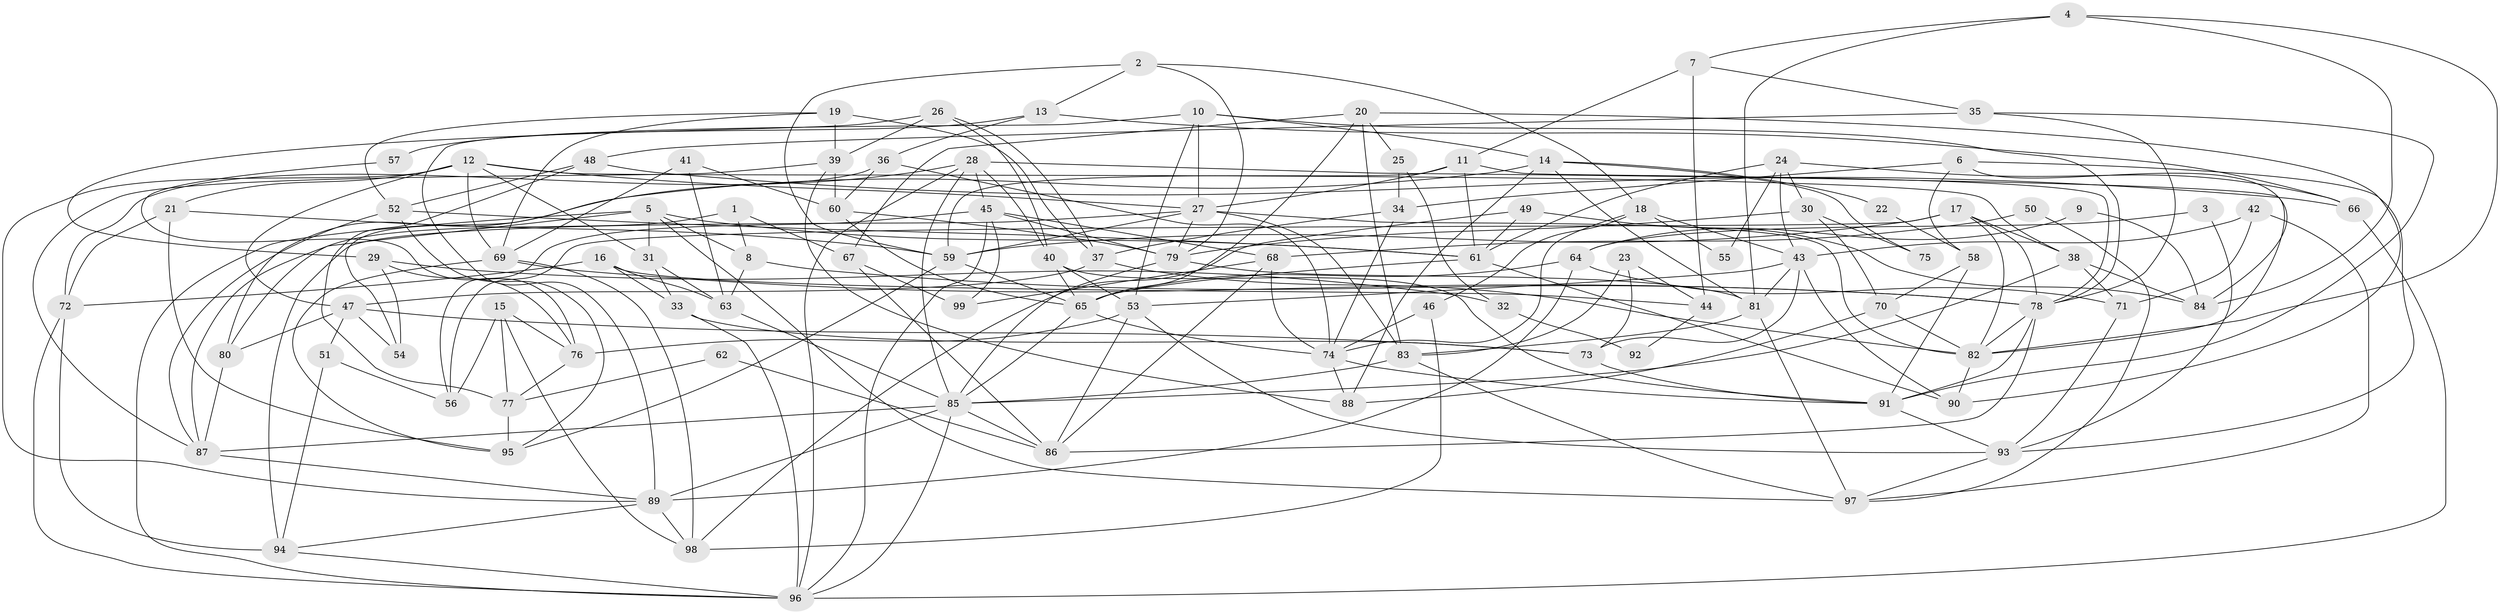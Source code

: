 // original degree distribution, {3: 0.2695035460992908, 5: 0.19148936170212766, 2: 0.11347517730496454, 4: 0.2978723404255319, 6: 0.0851063829787234, 7: 0.03546099290780142, 8: 0.0070921985815602835}
// Generated by graph-tools (version 1.1) at 2025/37/03/04/25 23:37:09]
// undirected, 99 vertices, 234 edges
graph export_dot {
  node [color=gray90,style=filled];
  1;
  2;
  3;
  4;
  5;
  6;
  7;
  8;
  9;
  10;
  11;
  12;
  13;
  14;
  15;
  16;
  17;
  18;
  19;
  20;
  21;
  22;
  23;
  24;
  25;
  26;
  27;
  28;
  29;
  30;
  31;
  32;
  33;
  34;
  35;
  36;
  37;
  38;
  39;
  40;
  41;
  42;
  43;
  44;
  45;
  46;
  47;
  48;
  49;
  50;
  51;
  52;
  53;
  54;
  55;
  56;
  57;
  58;
  59;
  60;
  61;
  62;
  63;
  64;
  65;
  66;
  67;
  68;
  69;
  70;
  71;
  72;
  73;
  74;
  75;
  76;
  77;
  78;
  79;
  80;
  81;
  82;
  83;
  84;
  85;
  86;
  87;
  88;
  89;
  90;
  91;
  92;
  93;
  94;
  95;
  96;
  97;
  98;
  99;
  1 -- 8 [weight=1.0];
  1 -- 67 [weight=1.0];
  1 -- 87 [weight=1.0];
  2 -- 13 [weight=1.0];
  2 -- 18 [weight=1.0];
  2 -- 59 [weight=1.0];
  2 -- 79 [weight=1.0];
  3 -- 64 [weight=1.0];
  3 -- 93 [weight=1.0];
  4 -- 7 [weight=1.0];
  4 -- 81 [weight=1.0];
  4 -- 82 [weight=1.0];
  4 -- 84 [weight=1.0];
  5 -- 8 [weight=1.0];
  5 -- 31 [weight=1.0];
  5 -- 61 [weight=1.0];
  5 -- 80 [weight=1.0];
  5 -- 96 [weight=1.0];
  5 -- 97 [weight=1.0];
  6 -- 34 [weight=1.0];
  6 -- 58 [weight=1.0];
  6 -- 84 [weight=1.0];
  6 -- 93 [weight=1.0];
  7 -- 11 [weight=1.0];
  7 -- 35 [weight=1.0];
  7 -- 44 [weight=1.0];
  8 -- 63 [weight=1.0];
  8 -- 78 [weight=1.0];
  9 -- 64 [weight=1.0];
  9 -- 84 [weight=1.0];
  10 -- 14 [weight=1.0];
  10 -- 27 [weight=1.0];
  10 -- 53 [weight=1.0];
  10 -- 78 [weight=1.0];
  10 -- 89 [weight=1.0];
  11 -- 27 [weight=1.0];
  11 -- 59 [weight=1.0];
  11 -- 61 [weight=1.0];
  11 -- 78 [weight=1.0];
  12 -- 21 [weight=1.0];
  12 -- 27 [weight=1.0];
  12 -- 31 [weight=1.0];
  12 -- 38 [weight=1.0];
  12 -- 47 [weight=1.0];
  12 -- 69 [weight=1.0];
  12 -- 89 [weight=1.0];
  13 -- 36 [weight=1.0];
  13 -- 57 [weight=1.0];
  13 -- 66 [weight=1.0];
  14 -- 22 [weight=1.0];
  14 -- 75 [weight=1.0];
  14 -- 80 [weight=1.0];
  14 -- 81 [weight=1.0];
  14 -- 88 [weight=1.0];
  15 -- 56 [weight=1.0];
  15 -- 76 [weight=1.0];
  15 -- 77 [weight=1.0];
  15 -- 98 [weight=1.0];
  16 -- 33 [weight=1.0];
  16 -- 44 [weight=1.0];
  16 -- 63 [weight=1.0];
  16 -- 72 [weight=1.0];
  17 -- 38 [weight=1.0];
  17 -- 56 [weight=1.0];
  17 -- 59 [weight=1.0];
  17 -- 78 [weight=1.0];
  17 -- 82 [weight=1.0];
  18 -- 43 [weight=2.0];
  18 -- 46 [weight=1.0];
  18 -- 55 [weight=1.0];
  18 -- 74 [weight=1.0];
  19 -- 37 [weight=1.0];
  19 -- 39 [weight=1.0];
  19 -- 52 [weight=1.0];
  19 -- 69 [weight=1.0];
  20 -- 25 [weight=1.0];
  20 -- 65 [weight=1.0];
  20 -- 67 [weight=1.0];
  20 -- 83 [weight=1.0];
  20 -- 90 [weight=1.0];
  21 -- 59 [weight=1.0];
  21 -- 72 [weight=1.0];
  21 -- 95 [weight=1.0];
  22 -- 58 [weight=1.0];
  23 -- 44 [weight=1.0];
  23 -- 73 [weight=1.0];
  23 -- 83 [weight=1.0];
  24 -- 30 [weight=1.0];
  24 -- 43 [weight=1.0];
  24 -- 55 [weight=1.0];
  24 -- 61 [weight=1.0];
  24 -- 66 [weight=1.0];
  25 -- 32 [weight=1.0];
  25 -- 34 [weight=1.0];
  26 -- 29 [weight=1.0];
  26 -- 37 [weight=1.0];
  26 -- 39 [weight=1.0];
  26 -- 40 [weight=1.0];
  27 -- 59 [weight=1.0];
  27 -- 79 [weight=1.0];
  27 -- 82 [weight=1.0];
  27 -- 83 [weight=1.0];
  27 -- 94 [weight=1.0];
  28 -- 40 [weight=1.0];
  28 -- 45 [weight=1.0];
  28 -- 54 [weight=1.0];
  28 -- 82 [weight=1.0];
  28 -- 85 [weight=1.0];
  28 -- 96 [weight=1.0];
  29 -- 32 [weight=1.0];
  29 -- 54 [weight=1.0];
  29 -- 76 [weight=1.0];
  30 -- 70 [weight=1.0];
  30 -- 75 [weight=1.0];
  30 -- 79 [weight=1.0];
  31 -- 33 [weight=1.0];
  31 -- 63 [weight=1.0];
  32 -- 92 [weight=1.0];
  33 -- 73 [weight=1.0];
  33 -- 96 [weight=1.0];
  34 -- 37 [weight=1.0];
  34 -- 74 [weight=1.0];
  35 -- 48 [weight=1.0];
  35 -- 78 [weight=1.0];
  35 -- 91 [weight=1.0];
  36 -- 60 [weight=1.0];
  36 -- 72 [weight=1.0];
  36 -- 74 [weight=1.0];
  37 -- 47 [weight=1.0];
  37 -- 82 [weight=2.0];
  38 -- 71 [weight=1.0];
  38 -- 84 [weight=1.0];
  38 -- 85 [weight=1.0];
  39 -- 60 [weight=1.0];
  39 -- 87 [weight=1.0];
  39 -- 88 [weight=1.0];
  40 -- 53 [weight=1.0];
  40 -- 65 [weight=1.0];
  40 -- 91 [weight=1.0];
  41 -- 60 [weight=1.0];
  41 -- 63 [weight=1.0];
  41 -- 69 [weight=1.0];
  42 -- 43 [weight=1.0];
  42 -- 71 [weight=2.0];
  42 -- 97 [weight=1.0];
  43 -- 53 [weight=1.0];
  43 -- 73 [weight=1.0];
  43 -- 81 [weight=1.0];
  43 -- 90 [weight=1.0];
  44 -- 92 [weight=1.0];
  45 -- 56 [weight=1.0];
  45 -- 68 [weight=1.0];
  45 -- 79 [weight=1.0];
  45 -- 96 [weight=1.0];
  45 -- 99 [weight=1.0];
  46 -- 74 [weight=1.0];
  46 -- 98 [weight=1.0];
  47 -- 51 [weight=1.0];
  47 -- 54 [weight=1.0];
  47 -- 73 [weight=1.0];
  47 -- 80 [weight=1.0];
  48 -- 52 [weight=1.0];
  48 -- 66 [weight=1.0];
  48 -- 77 [weight=1.0];
  49 -- 61 [weight=1.0];
  49 -- 84 [weight=1.0];
  49 -- 98 [weight=1.0];
  50 -- 68 [weight=1.0];
  50 -- 97 [weight=1.0];
  51 -- 56 [weight=1.0];
  51 -- 94 [weight=1.0];
  52 -- 61 [weight=1.0];
  52 -- 87 [weight=1.0];
  52 -- 95 [weight=2.0];
  53 -- 76 [weight=1.0];
  53 -- 86 [weight=1.0];
  53 -- 93 [weight=1.0];
  57 -- 76 [weight=1.0];
  58 -- 70 [weight=1.0];
  58 -- 91 [weight=1.0];
  59 -- 65 [weight=1.0];
  59 -- 95 [weight=1.0];
  60 -- 65 [weight=1.0];
  60 -- 79 [weight=1.0];
  61 -- 65 [weight=1.0];
  61 -- 90 [weight=1.0];
  62 -- 77 [weight=1.0];
  62 -- 86 [weight=1.0];
  63 -- 85 [weight=1.0];
  64 -- 65 [weight=1.0];
  64 -- 71 [weight=1.0];
  64 -- 89 [weight=1.0];
  65 -- 74 [weight=1.0];
  65 -- 85 [weight=1.0];
  66 -- 96 [weight=1.0];
  67 -- 86 [weight=1.0];
  67 -- 99 [weight=1.0];
  68 -- 74 [weight=1.0];
  68 -- 86 [weight=1.0];
  68 -- 99 [weight=1.0];
  69 -- 78 [weight=2.0];
  69 -- 95 [weight=1.0];
  69 -- 98 [weight=1.0];
  70 -- 82 [weight=1.0];
  70 -- 88 [weight=1.0];
  71 -- 93 [weight=1.0];
  72 -- 94 [weight=1.0];
  72 -- 96 [weight=1.0];
  73 -- 91 [weight=1.0];
  74 -- 88 [weight=1.0];
  74 -- 91 [weight=1.0];
  76 -- 77 [weight=1.0];
  77 -- 95 [weight=1.0];
  78 -- 82 [weight=1.0];
  78 -- 86 [weight=1.0];
  78 -- 91 [weight=1.0];
  79 -- 81 [weight=1.0];
  79 -- 85 [weight=1.0];
  80 -- 87 [weight=1.0];
  81 -- 83 [weight=1.0];
  81 -- 97 [weight=1.0];
  82 -- 90 [weight=1.0];
  83 -- 85 [weight=1.0];
  83 -- 97 [weight=1.0];
  85 -- 86 [weight=1.0];
  85 -- 87 [weight=1.0];
  85 -- 89 [weight=1.0];
  85 -- 96 [weight=1.0];
  87 -- 89 [weight=1.0];
  89 -- 94 [weight=1.0];
  89 -- 98 [weight=1.0];
  91 -- 93 [weight=1.0];
  93 -- 97 [weight=1.0];
  94 -- 96 [weight=1.0];
}
